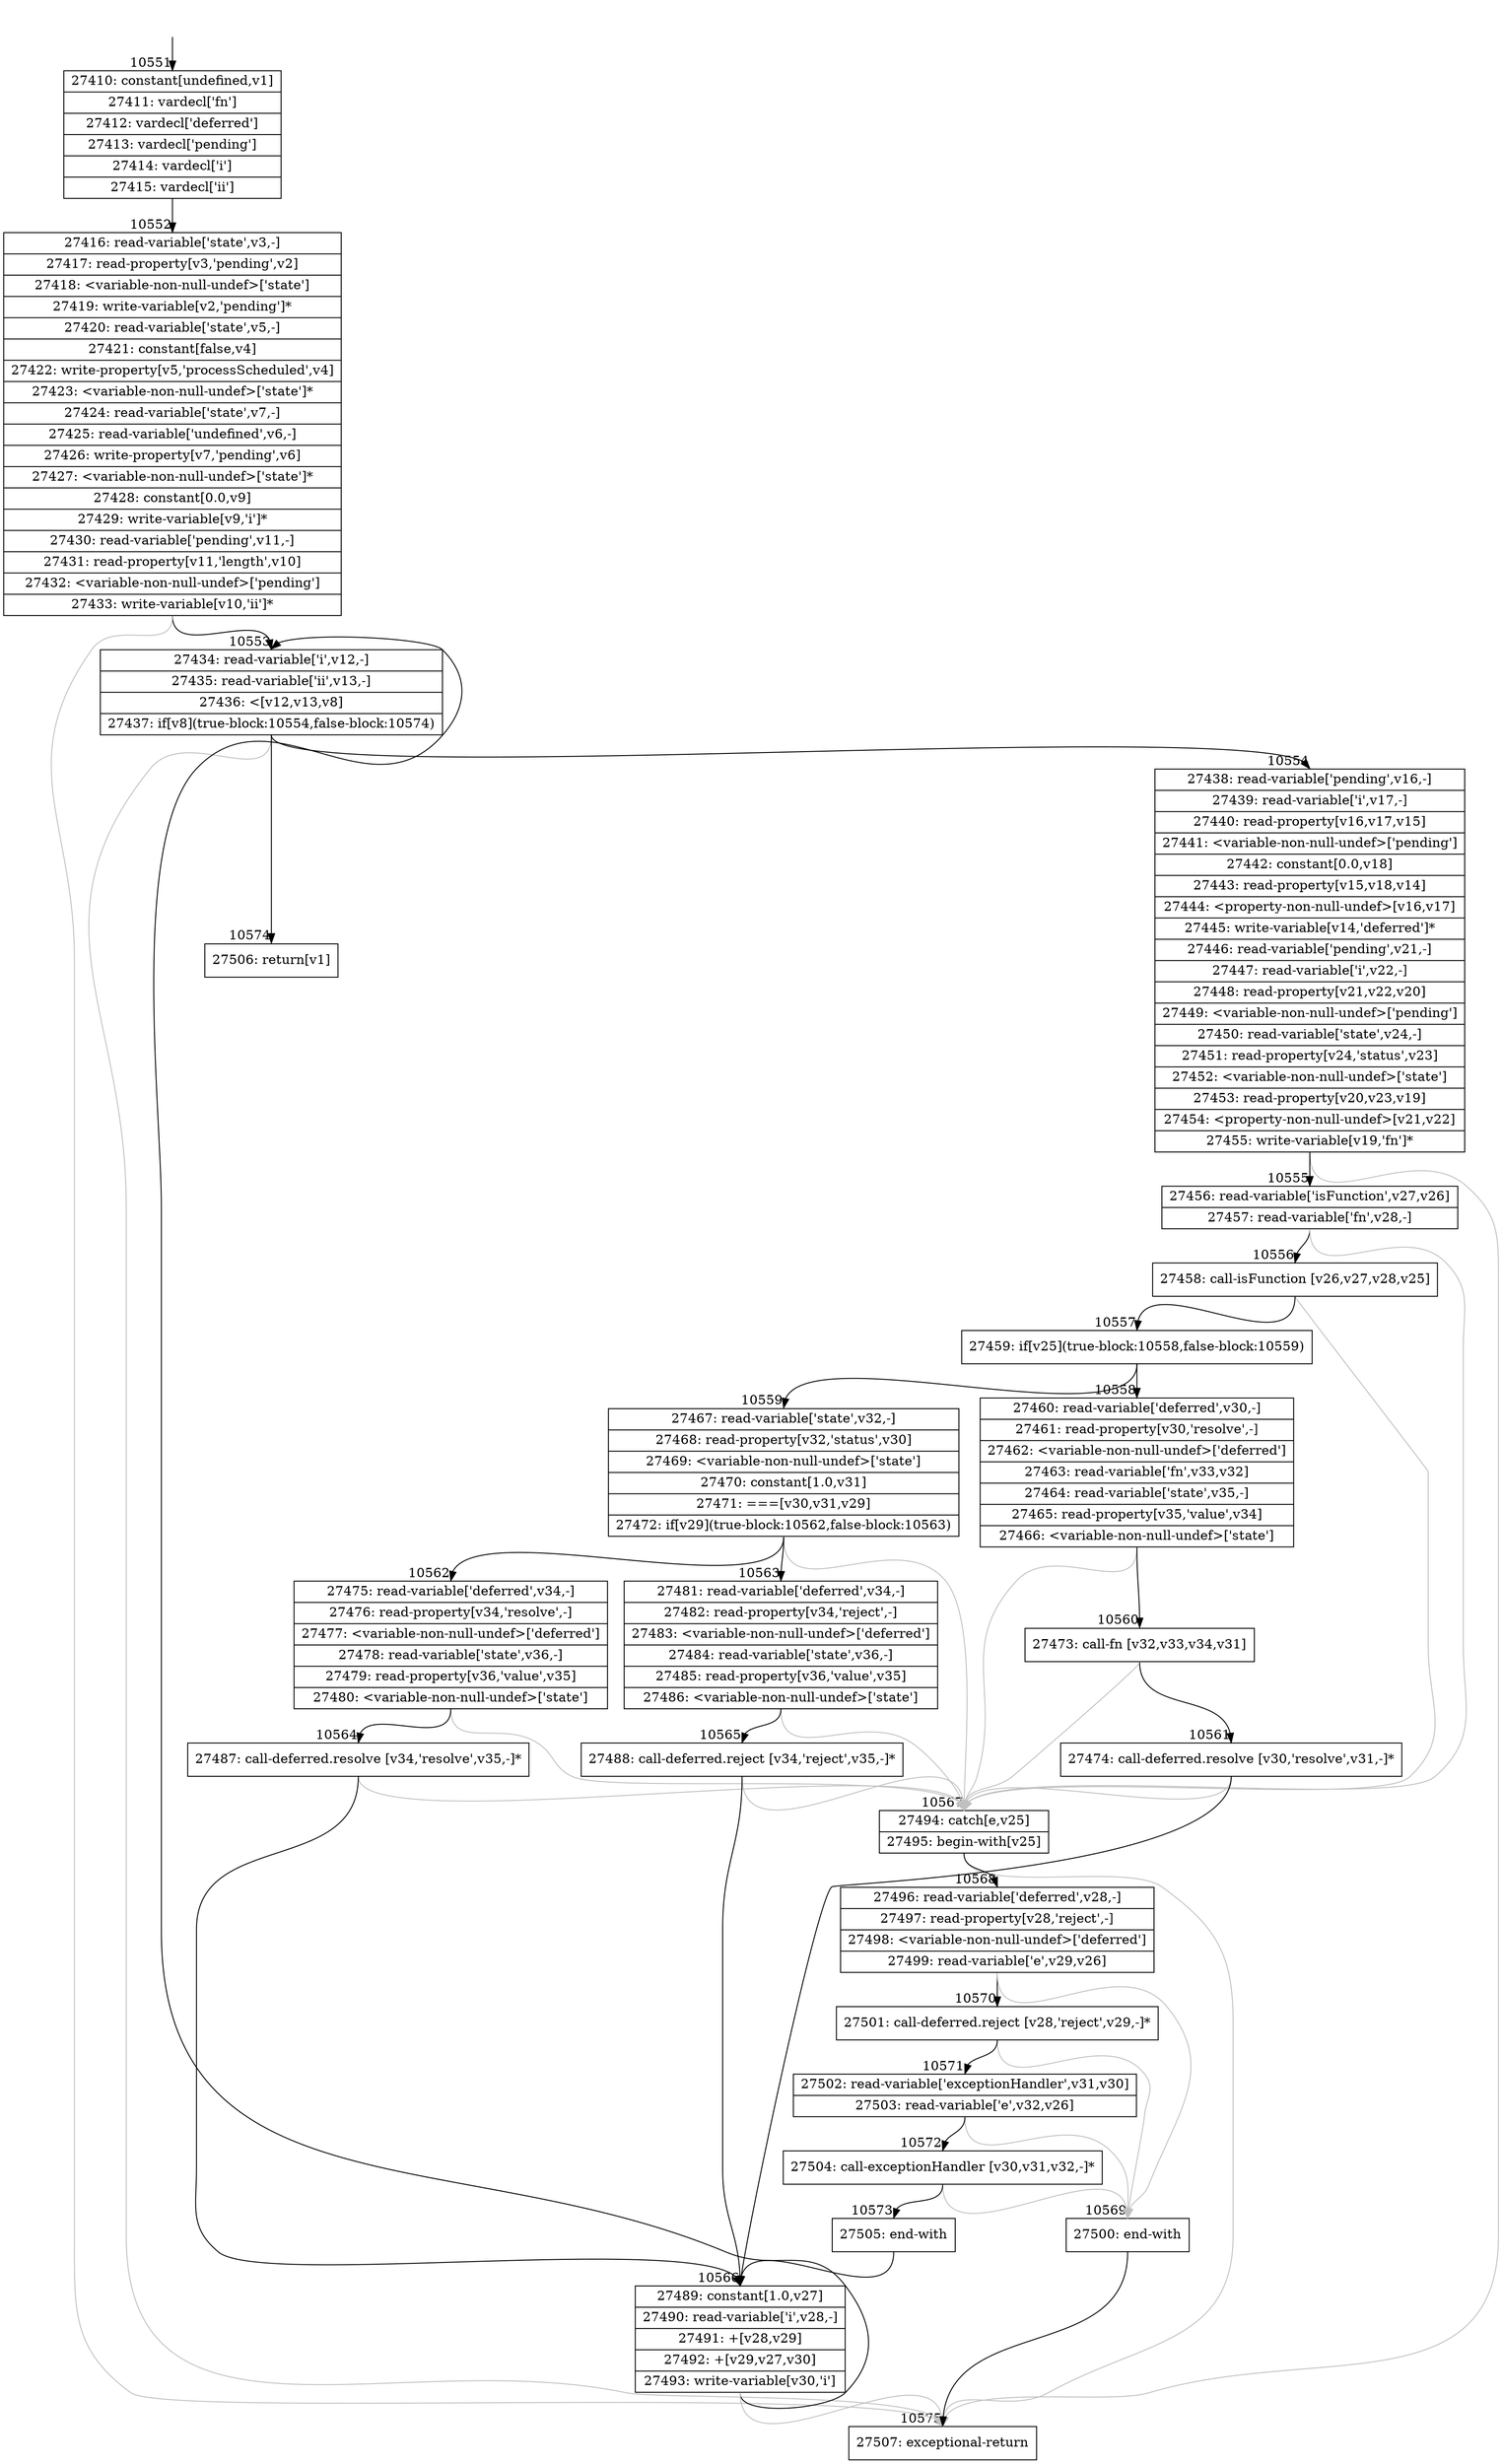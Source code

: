 digraph {
rankdir="TD"
BB_entry810[shape=none,label=""];
BB_entry810 -> BB10551 [tailport=s, headport=n, headlabel="    10551"]
BB10551 [shape=record label="{27410: constant[undefined,v1]|27411: vardecl['fn']|27412: vardecl['deferred']|27413: vardecl['pending']|27414: vardecl['i']|27415: vardecl['ii']}" ] 
BB10551 -> BB10552 [tailport=s, headport=n, headlabel="      10552"]
BB10552 [shape=record label="{27416: read-variable['state',v3,-]|27417: read-property[v3,'pending',v2]|27418: \<variable-non-null-undef\>['state']|27419: write-variable[v2,'pending']*|27420: read-variable['state',v5,-]|27421: constant[false,v4]|27422: write-property[v5,'processScheduled',v4]|27423: \<variable-non-null-undef\>['state']*|27424: read-variable['state',v7,-]|27425: read-variable['undefined',v6,-]|27426: write-property[v7,'pending',v6]|27427: \<variable-non-null-undef\>['state']*|27428: constant[0.0,v9]|27429: write-variable[v9,'i']*|27430: read-variable['pending',v11,-]|27431: read-property[v11,'length',v10]|27432: \<variable-non-null-undef\>['pending']|27433: write-variable[v10,'ii']*}" ] 
BB10552 -> BB10553 [tailport=s, headport=n, headlabel="      10553"]
BB10552 -> BB10575 [tailport=s, headport=n, color=gray, headlabel="      10575"]
BB10553 [shape=record label="{27434: read-variable['i',v12,-]|27435: read-variable['ii',v13,-]|27436: \<[v12,v13,v8]|27437: if[v8](true-block:10554,false-block:10574)}" ] 
BB10553 -> BB10554 [tailport=s, headport=n, headlabel="      10554"]
BB10553 -> BB10574 [tailport=s, headport=n, headlabel="      10574"]
BB10553 -> BB10575 [tailport=s, headport=n, color=gray]
BB10554 [shape=record label="{27438: read-variable['pending',v16,-]|27439: read-variable['i',v17,-]|27440: read-property[v16,v17,v15]|27441: \<variable-non-null-undef\>['pending']|27442: constant[0.0,v18]|27443: read-property[v15,v18,v14]|27444: \<property-non-null-undef\>[v16,v17]|27445: write-variable[v14,'deferred']*|27446: read-variable['pending',v21,-]|27447: read-variable['i',v22,-]|27448: read-property[v21,v22,v20]|27449: \<variable-non-null-undef\>['pending']|27450: read-variable['state',v24,-]|27451: read-property[v24,'status',v23]|27452: \<variable-non-null-undef\>['state']|27453: read-property[v20,v23,v19]|27454: \<property-non-null-undef\>[v21,v22]|27455: write-variable[v19,'fn']*}" ] 
BB10554 -> BB10555 [tailport=s, headport=n, headlabel="      10555"]
BB10554 -> BB10575 [tailport=s, headport=n, color=gray]
BB10555 [shape=record label="{27456: read-variable['isFunction',v27,v26]|27457: read-variable['fn',v28,-]}" ] 
BB10555 -> BB10556 [tailport=s, headport=n, headlabel="      10556"]
BB10555 -> BB10567 [tailport=s, headport=n, color=gray, headlabel="      10567"]
BB10556 [shape=record label="{27458: call-isFunction [v26,v27,v28,v25]}" ] 
BB10556 -> BB10557 [tailport=s, headport=n, headlabel="      10557"]
BB10556 -> BB10567 [tailport=s, headport=n, color=gray]
BB10557 [shape=record label="{27459: if[v25](true-block:10558,false-block:10559)}" ] 
BB10557 -> BB10558 [tailport=s, headport=n, headlabel="      10558"]
BB10557 -> BB10559 [tailport=s, headport=n, headlabel="      10559"]
BB10558 [shape=record label="{27460: read-variable['deferred',v30,-]|27461: read-property[v30,'resolve',-]|27462: \<variable-non-null-undef\>['deferred']|27463: read-variable['fn',v33,v32]|27464: read-variable['state',v35,-]|27465: read-property[v35,'value',v34]|27466: \<variable-non-null-undef\>['state']}" ] 
BB10558 -> BB10560 [tailport=s, headport=n, headlabel="      10560"]
BB10558 -> BB10567 [tailport=s, headport=n, color=gray]
BB10559 [shape=record label="{27467: read-variable['state',v32,-]|27468: read-property[v32,'status',v30]|27469: \<variable-non-null-undef\>['state']|27470: constant[1.0,v31]|27471: ===[v30,v31,v29]|27472: if[v29](true-block:10562,false-block:10563)}" ] 
BB10559 -> BB10562 [tailport=s, headport=n, headlabel="      10562"]
BB10559 -> BB10563 [tailport=s, headport=n, headlabel="      10563"]
BB10559 -> BB10567 [tailport=s, headport=n, color=gray]
BB10560 [shape=record label="{27473: call-fn [v32,v33,v34,v31]}" ] 
BB10560 -> BB10561 [tailport=s, headport=n, headlabel="      10561"]
BB10560 -> BB10567 [tailport=s, headport=n, color=gray]
BB10561 [shape=record label="{27474: call-deferred.resolve [v30,'resolve',v31,-]*}" ] 
BB10561 -> BB10566 [tailport=s, headport=n, headlabel="      10566"]
BB10561 -> BB10567 [tailport=s, headport=n, color=gray]
BB10562 [shape=record label="{27475: read-variable['deferred',v34,-]|27476: read-property[v34,'resolve',-]|27477: \<variable-non-null-undef\>['deferred']|27478: read-variable['state',v36,-]|27479: read-property[v36,'value',v35]|27480: \<variable-non-null-undef\>['state']}" ] 
BB10562 -> BB10564 [tailport=s, headport=n, headlabel="      10564"]
BB10562 -> BB10567 [tailport=s, headport=n, color=gray]
BB10563 [shape=record label="{27481: read-variable['deferred',v34,-]|27482: read-property[v34,'reject',-]|27483: \<variable-non-null-undef\>['deferred']|27484: read-variable['state',v36,-]|27485: read-property[v36,'value',v35]|27486: \<variable-non-null-undef\>['state']}" ] 
BB10563 -> BB10565 [tailport=s, headport=n, headlabel="      10565"]
BB10563 -> BB10567 [tailport=s, headport=n, color=gray]
BB10564 [shape=record label="{27487: call-deferred.resolve [v34,'resolve',v35,-]*}" ] 
BB10564 -> BB10566 [tailport=s, headport=n]
BB10564 -> BB10567 [tailport=s, headport=n, color=gray]
BB10565 [shape=record label="{27488: call-deferred.reject [v34,'reject',v35,-]*}" ] 
BB10565 -> BB10566 [tailport=s, headport=n]
BB10565 -> BB10567 [tailport=s, headport=n, color=gray]
BB10566 [shape=record label="{27489: constant[1.0,v27]|27490: read-variable['i',v28,-]|27491: +[v28,v29]|27492: +[v29,v27,v30]|27493: write-variable[v30,'i']}" ] 
BB10566 -> BB10553 [tailport=s, headport=n]
BB10566 -> BB10575 [tailport=s, headport=n, color=gray]
BB10567 [shape=record label="{27494: catch[e,v25]|27495: begin-with[v25]}" ] 
BB10567 -> BB10568 [tailport=s, headport=n, headlabel="      10568"]
BB10567 -> BB10575 [tailport=s, headport=n, color=gray]
BB10568 [shape=record label="{27496: read-variable['deferred',v28,-]|27497: read-property[v28,'reject',-]|27498: \<variable-non-null-undef\>['deferred']|27499: read-variable['e',v29,v26]}" ] 
BB10568 -> BB10570 [tailport=s, headport=n, headlabel="      10570"]
BB10568 -> BB10569 [tailport=s, headport=n, color=gray, headlabel="      10569"]
BB10569 [shape=record label="{27500: end-with}" ] 
BB10569 -> BB10575 [tailport=s, headport=n]
BB10570 [shape=record label="{27501: call-deferred.reject [v28,'reject',v29,-]*}" ] 
BB10570 -> BB10571 [tailport=s, headport=n, headlabel="      10571"]
BB10570 -> BB10569 [tailport=s, headport=n, color=gray]
BB10571 [shape=record label="{27502: read-variable['exceptionHandler',v31,v30]|27503: read-variable['e',v32,v26]}" ] 
BB10571 -> BB10572 [tailport=s, headport=n, headlabel="      10572"]
BB10571 -> BB10569 [tailport=s, headport=n, color=gray]
BB10572 [shape=record label="{27504: call-exceptionHandler [v30,v31,v32,-]*}" ] 
BB10572 -> BB10573 [tailport=s, headport=n, headlabel="      10573"]
BB10572 -> BB10569 [tailport=s, headport=n, color=gray]
BB10573 [shape=record label="{27505: end-with}" ] 
BB10573 -> BB10566 [tailport=s, headport=n]
BB10574 [shape=record label="{27506: return[v1]}" ] 
BB10575 [shape=record label="{27507: exceptional-return}" ] 
//#$~ 14564
}
